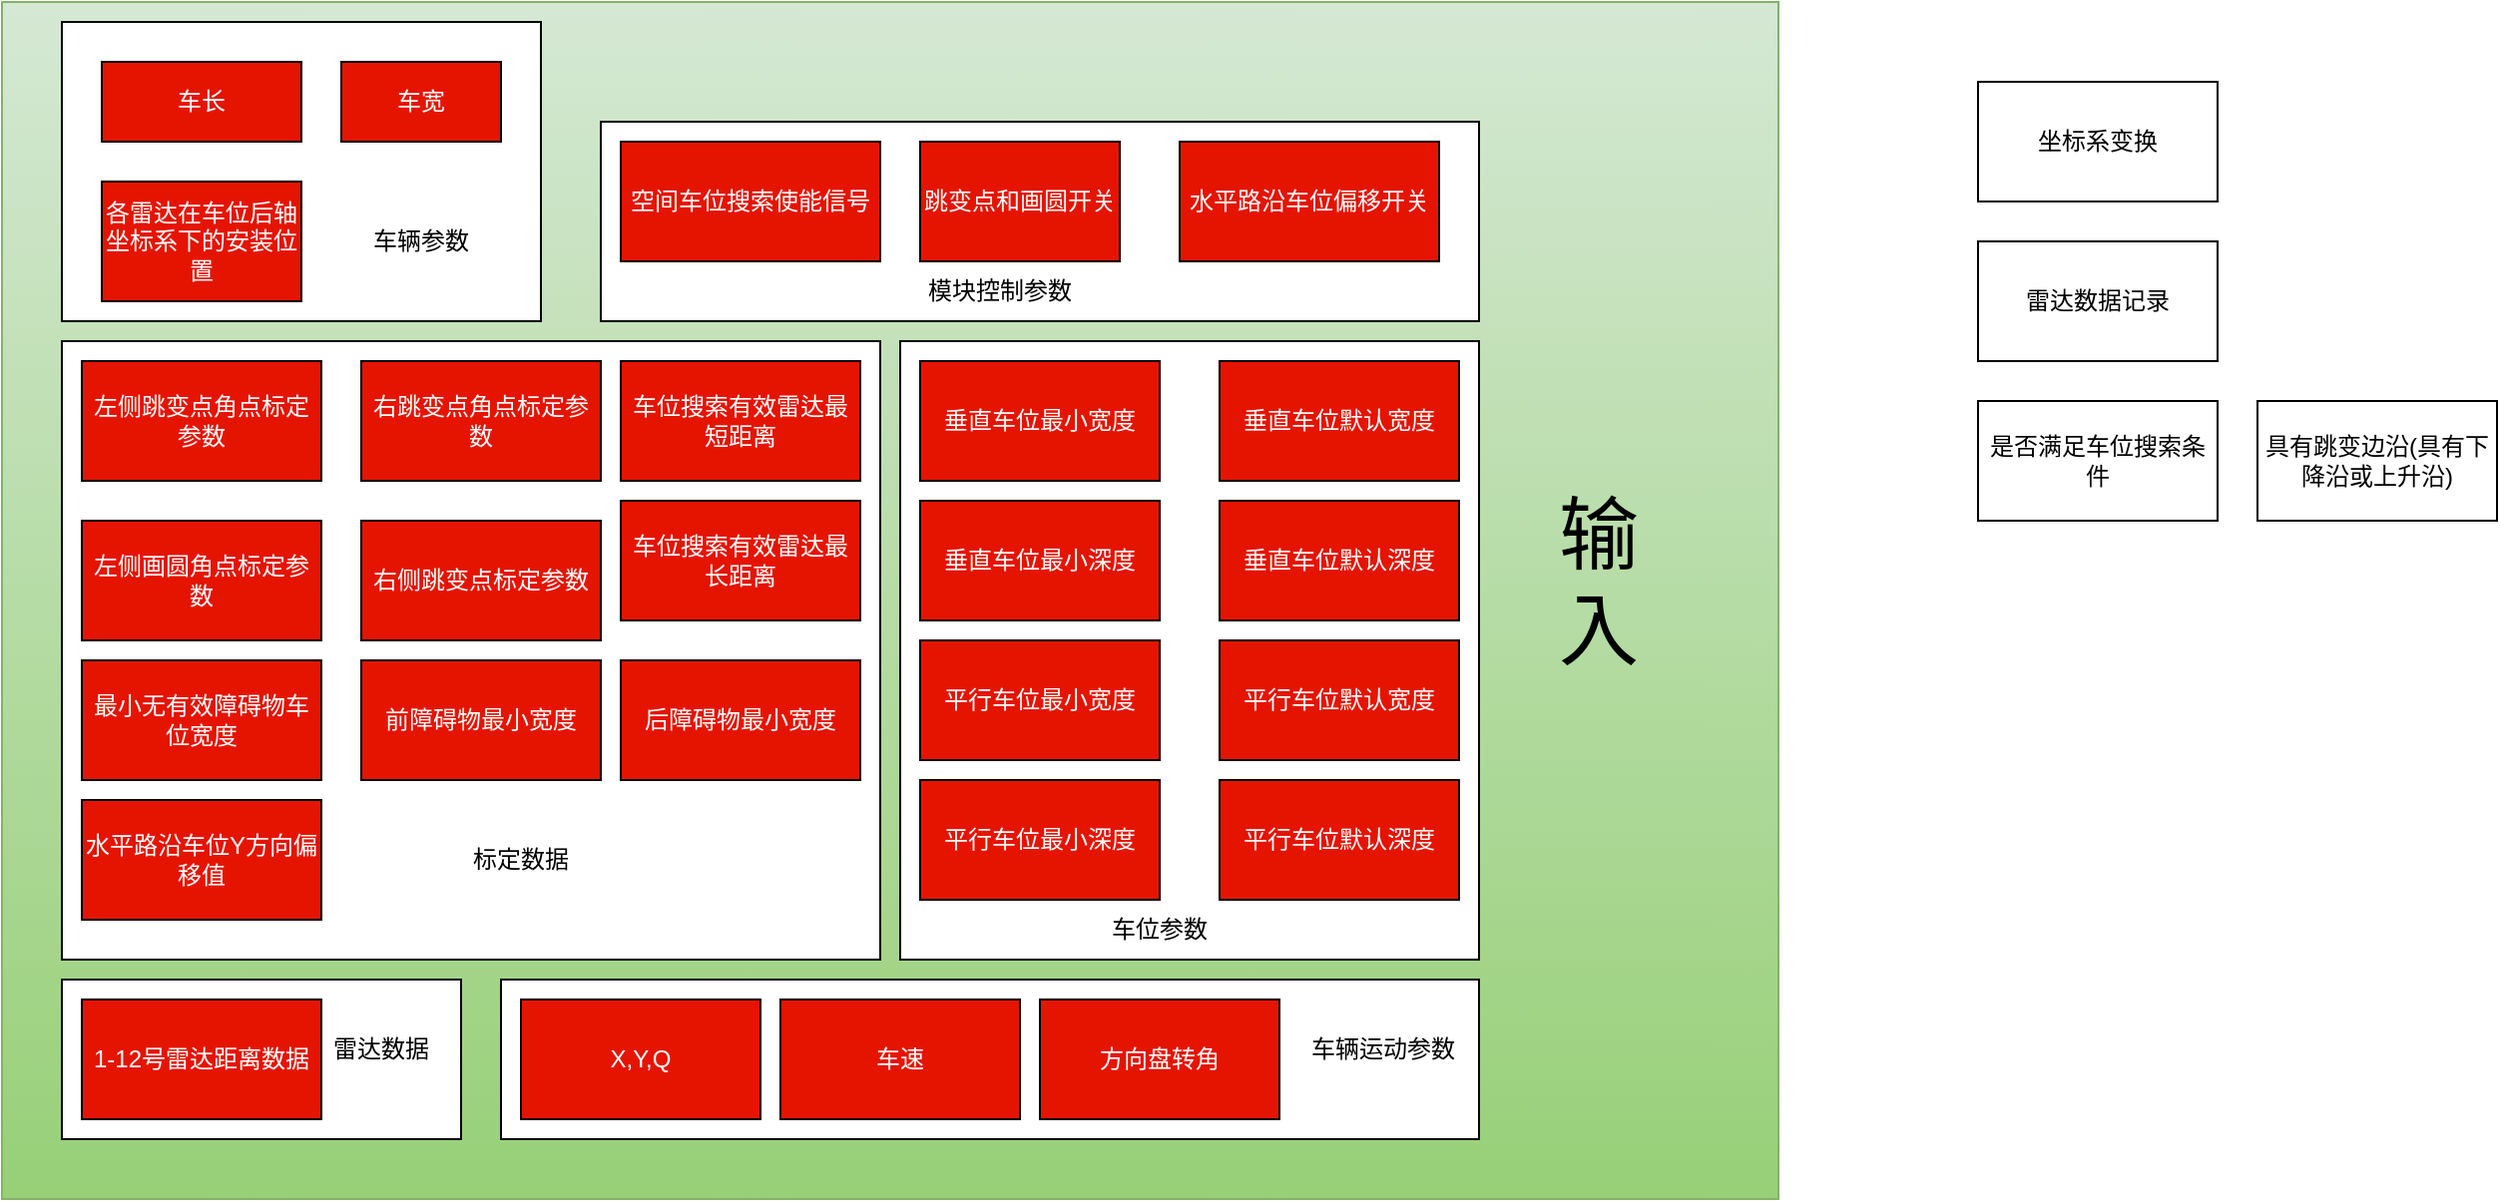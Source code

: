 <mxfile version="21.0.6" type="github" pages="4">
  <diagram name="空间车位搜索" id="rTubMK2wZoEOYcJF3hK4">
    <mxGraphModel dx="1424" dy="720" grid="1" gridSize="10" guides="1" tooltips="1" connect="1" arrows="1" fold="1" page="1" pageScale="1" pageWidth="827" pageHeight="1169" math="0" shadow="0">
      <root>
        <mxCell id="0" />
        <mxCell id="1" parent="0" />
        <mxCell id="_BkGIYK7mURFWtTrtGZU-67" value="" style="rounded=0;whiteSpace=wrap;html=1;fillColor=#d5e8d4;strokeColor=#82b366;gradientColor=#97d077;" vertex="1" parent="1">
          <mxGeometry x="210" width="890" height="600" as="geometry" />
        </mxCell>
        <mxCell id="_BkGIYK7mURFWtTrtGZU-66" value="" style="group" vertex="1" connectable="0" parent="1">
          <mxGeometry x="240" y="10" width="710" height="560" as="geometry" />
        </mxCell>
        <mxCell id="_BkGIYK7mURFWtTrtGZU-1" value="" style="rounded=0;whiteSpace=wrap;html=1;" vertex="1" parent="_BkGIYK7mURFWtTrtGZU-66">
          <mxGeometry width="240" height="150" as="geometry" />
        </mxCell>
        <mxCell id="_BkGIYK7mURFWtTrtGZU-8" value="车长" style="rounded=0;whiteSpace=wrap;html=1;fillColor=#e51400;fontColor=#ffffff;strokeColor=default;strokeWidth=1;" vertex="1" parent="_BkGIYK7mURFWtTrtGZU-66">
          <mxGeometry x="20" y="20" width="100" height="40" as="geometry" />
        </mxCell>
        <mxCell id="_BkGIYK7mURFWtTrtGZU-9" value="车宽" style="rounded=0;whiteSpace=wrap;html=1;fillColor=#e51400;fontColor=#ffffff;strokeColor=#000000;strokeWidth=1;" vertex="1" parent="_BkGIYK7mURFWtTrtGZU-66">
          <mxGeometry x="140" y="20" width="80" height="40" as="geometry" />
        </mxCell>
        <mxCell id="_BkGIYK7mURFWtTrtGZU-10" value="各雷达在车位后轴坐标系下的安装位置" style="rounded=0;whiteSpace=wrap;html=1;fillColor=#e51400;fontColor=#ffffff;strokeColor=#000000;" vertex="1" parent="_BkGIYK7mURFWtTrtGZU-66">
          <mxGeometry x="20" y="80" width="100" height="60" as="geometry" />
        </mxCell>
        <mxCell id="_BkGIYK7mURFWtTrtGZU-11" value="车辆参数" style="text;html=1;strokeColor=none;fillColor=none;align=center;verticalAlign=middle;whiteSpace=wrap;rounded=0;" vertex="1" parent="_BkGIYK7mURFWtTrtGZU-66">
          <mxGeometry x="150" y="95" width="60" height="30" as="geometry" />
        </mxCell>
        <mxCell id="_BkGIYK7mURFWtTrtGZU-58" value="" style="group" vertex="1" connectable="0" parent="_BkGIYK7mURFWtTrtGZU-66">
          <mxGeometry x="270" y="50" width="440" height="100" as="geometry" />
        </mxCell>
        <mxCell id="_BkGIYK7mURFWtTrtGZU-2" value="" style="rounded=0;whiteSpace=wrap;html=1;" vertex="1" parent="_BkGIYK7mURFWtTrtGZU-58">
          <mxGeometry width="440" height="100" as="geometry" />
        </mxCell>
        <mxCell id="_BkGIYK7mURFWtTrtGZU-12" value="空间车位搜索使能信号" style="rounded=0;whiteSpace=wrap;html=1;fillColor=#e51400;fontColor=#ffffff;strokeColor=#000000;" vertex="1" parent="_BkGIYK7mURFWtTrtGZU-58">
          <mxGeometry x="10" y="10" width="130" height="60" as="geometry" />
        </mxCell>
        <mxCell id="_BkGIYK7mURFWtTrtGZU-13" value="模块控制参数" style="text;html=1;strokeColor=none;fillColor=none;align=center;verticalAlign=middle;whiteSpace=wrap;rounded=0;" vertex="1" parent="_BkGIYK7mURFWtTrtGZU-58">
          <mxGeometry x="160" y="70" width="80" height="30" as="geometry" />
        </mxCell>
        <mxCell id="_BkGIYK7mURFWtTrtGZU-15" value="跳变点和画圆开关" style="rounded=0;whiteSpace=wrap;html=1;fillColor=#e51400;fontColor=#ffffff;strokeColor=#000000;" vertex="1" parent="_BkGIYK7mURFWtTrtGZU-58">
          <mxGeometry x="160" y="10" width="100" height="60" as="geometry" />
        </mxCell>
        <mxCell id="_BkGIYK7mURFWtTrtGZU-28" value="水平路沿车位偏移开关" style="rounded=0;whiteSpace=wrap;html=1;fillColor=#e51400;fontColor=#ffffff;strokeColor=#000000;" vertex="1" parent="_BkGIYK7mURFWtTrtGZU-58">
          <mxGeometry x="290" y="10" width="130" height="60" as="geometry" />
        </mxCell>
        <mxCell id="_BkGIYK7mURFWtTrtGZU-59" value="" style="group" vertex="1" connectable="0" parent="_BkGIYK7mURFWtTrtGZU-66">
          <mxGeometry y="160" width="410" height="310" as="geometry" />
        </mxCell>
        <mxCell id="_BkGIYK7mURFWtTrtGZU-19" value="" style="rounded=0;whiteSpace=wrap;html=1;" vertex="1" parent="_BkGIYK7mURFWtTrtGZU-59">
          <mxGeometry width="410" height="310" as="geometry" />
        </mxCell>
        <mxCell id="_BkGIYK7mURFWtTrtGZU-14" value="左侧跳变点角点标定参数" style="rounded=0;whiteSpace=wrap;html=1;fillColor=#e51400;fontColor=#ffffff;strokeColor=#000000;" vertex="1" parent="_BkGIYK7mURFWtTrtGZU-59">
          <mxGeometry x="10" y="10" width="120" height="60" as="geometry" />
        </mxCell>
        <mxCell id="_BkGIYK7mURFWtTrtGZU-16" value="右跳变点角点标定参数" style="rounded=0;whiteSpace=wrap;html=1;fillColor=#e51400;fontColor=#ffffff;strokeColor=#000000;" vertex="1" parent="_BkGIYK7mURFWtTrtGZU-59">
          <mxGeometry x="150" y="10" width="120" height="60" as="geometry" />
        </mxCell>
        <mxCell id="_BkGIYK7mURFWtTrtGZU-17" value="左侧画圆角点标定参数" style="rounded=0;whiteSpace=wrap;html=1;fillColor=#e51400;fontColor=#ffffff;strokeColor=#000000;" vertex="1" parent="_BkGIYK7mURFWtTrtGZU-59">
          <mxGeometry x="10" y="90" width="120" height="60" as="geometry" />
        </mxCell>
        <mxCell id="_BkGIYK7mURFWtTrtGZU-18" value="右侧跳变点标定参数" style="rounded=0;whiteSpace=wrap;html=1;fillColor=#e51400;fontColor=#ffffff;strokeColor=#000000;" vertex="1" parent="_BkGIYK7mURFWtTrtGZU-59">
          <mxGeometry x="150" y="90" width="120" height="60" as="geometry" />
        </mxCell>
        <mxCell id="_BkGIYK7mURFWtTrtGZU-20" value="标定数据" style="text;html=1;strokeColor=none;fillColor=none;align=center;verticalAlign=middle;whiteSpace=wrap;rounded=0;" vertex="1" parent="_BkGIYK7mURFWtTrtGZU-59">
          <mxGeometry x="200" y="245" width="60" height="30" as="geometry" />
        </mxCell>
        <mxCell id="_BkGIYK7mURFWtTrtGZU-23" value="最小无有效障碍物车位宽度" style="rounded=0;whiteSpace=wrap;html=1;fillColor=#e51400;fontColor=#ffffff;strokeColor=#000000;" vertex="1" parent="_BkGIYK7mURFWtTrtGZU-59">
          <mxGeometry x="10" y="160" width="120" height="60" as="geometry" />
        </mxCell>
        <mxCell id="_BkGIYK7mURFWtTrtGZU-24" value="前障碍物最小宽度" style="rounded=0;whiteSpace=wrap;html=1;fillColor=#e51400;fontColor=#ffffff;strokeColor=#000000;" vertex="1" parent="_BkGIYK7mURFWtTrtGZU-59">
          <mxGeometry x="150" y="160" width="120" height="60" as="geometry" />
        </mxCell>
        <mxCell id="_BkGIYK7mURFWtTrtGZU-25" value="后障碍物最小宽度" style="rounded=0;whiteSpace=wrap;html=1;fillColor=#e51400;fontColor=#ffffff;strokeColor=#000000;" vertex="1" parent="_BkGIYK7mURFWtTrtGZU-59">
          <mxGeometry x="280" y="160" width="120" height="60" as="geometry" />
        </mxCell>
        <mxCell id="_BkGIYK7mURFWtTrtGZU-26" value="车位搜索有效雷达最短距离" style="rounded=0;whiteSpace=wrap;html=1;fillColor=#e51400;fontColor=#ffffff;strokeColor=#000000;" vertex="1" parent="_BkGIYK7mURFWtTrtGZU-59">
          <mxGeometry x="280" y="10" width="120" height="60" as="geometry" />
        </mxCell>
        <mxCell id="_BkGIYK7mURFWtTrtGZU-27" value="车位搜索有效雷达最长距离" style="rounded=0;whiteSpace=wrap;html=1;fillColor=#e51400;fontColor=#ffffff;strokeColor=#000000;" vertex="1" parent="_BkGIYK7mURFWtTrtGZU-59">
          <mxGeometry x="280" y="80" width="120" height="60" as="geometry" />
        </mxCell>
        <mxCell id="_BkGIYK7mURFWtTrtGZU-30" value="水平路沿车位Y方向偏移值" style="rounded=0;whiteSpace=wrap;html=1;fillColor=#e51400;fontColor=#ffffff;strokeColor=#000000;" vertex="1" parent="_BkGIYK7mURFWtTrtGZU-59">
          <mxGeometry x="10" y="230" width="120" height="60" as="geometry" />
        </mxCell>
        <mxCell id="_BkGIYK7mURFWtTrtGZU-44" value="" style="rounded=0;whiteSpace=wrap;html=1;" vertex="1" parent="_BkGIYK7mURFWtTrtGZU-66">
          <mxGeometry x="420" y="160" width="290" height="310" as="geometry" />
        </mxCell>
        <mxCell id="_BkGIYK7mURFWtTrtGZU-32" value="垂直车位最小宽度" style="rounded=0;whiteSpace=wrap;html=1;fillColor=#e51400;fontColor=#ffffff;strokeColor=#000000;" vertex="1" parent="_BkGIYK7mURFWtTrtGZU-66">
          <mxGeometry x="430" y="170" width="120" height="60" as="geometry" />
        </mxCell>
        <mxCell id="_BkGIYK7mURFWtTrtGZU-34" value="垂直车位默认宽度" style="rounded=0;whiteSpace=wrap;html=1;fillColor=#e51400;fontColor=#ffffff;strokeColor=#000000;" vertex="1" parent="_BkGIYK7mURFWtTrtGZU-66">
          <mxGeometry x="580" y="170" width="120" height="60" as="geometry" />
        </mxCell>
        <mxCell id="_BkGIYK7mURFWtTrtGZU-35" value="平行车位最小宽度" style="rounded=0;whiteSpace=wrap;html=1;fillColor=#e51400;fontColor=#ffffff;strokeColor=#000000;" vertex="1" parent="_BkGIYK7mURFWtTrtGZU-66">
          <mxGeometry x="430" y="310" width="120" height="60" as="geometry" />
        </mxCell>
        <mxCell id="_BkGIYK7mURFWtTrtGZU-36" value="平行车位最小深度" style="rounded=0;whiteSpace=wrap;html=1;fillColor=#e51400;fontColor=#ffffff;strokeColor=#000000;" vertex="1" parent="_BkGIYK7mURFWtTrtGZU-66">
          <mxGeometry x="430" y="380" width="120" height="60" as="geometry" />
        </mxCell>
        <mxCell id="_BkGIYK7mURFWtTrtGZU-38" value="平行车位默认宽度" style="rounded=0;whiteSpace=wrap;html=1;fillColor=#e51400;fontColor=#ffffff;strokeColor=#000000;" vertex="1" parent="_BkGIYK7mURFWtTrtGZU-66">
          <mxGeometry x="580" y="310" width="120" height="60" as="geometry" />
        </mxCell>
        <mxCell id="_BkGIYK7mURFWtTrtGZU-40" value="平行车位默认深度" style="rounded=0;whiteSpace=wrap;html=1;fillColor=#e51400;fontColor=#ffffff;strokeColor=#000000;" vertex="1" parent="_BkGIYK7mURFWtTrtGZU-66">
          <mxGeometry x="580" y="380" width="120" height="60" as="geometry" />
        </mxCell>
        <mxCell id="_BkGIYK7mURFWtTrtGZU-41" value="垂直车位默认深度" style="rounded=0;whiteSpace=wrap;html=1;fillColor=#e51400;fontColor=#ffffff;strokeColor=#000000;" vertex="1" parent="_BkGIYK7mURFWtTrtGZU-66">
          <mxGeometry x="580" y="240" width="120" height="60" as="geometry" />
        </mxCell>
        <mxCell id="_BkGIYK7mURFWtTrtGZU-43" value="垂直车位最小深度" style="rounded=0;whiteSpace=wrap;html=1;fillColor=#e51400;fontColor=#ffffff;strokeColor=#000000;" vertex="1" parent="_BkGIYK7mURFWtTrtGZU-66">
          <mxGeometry x="430" y="240" width="120" height="60" as="geometry" />
        </mxCell>
        <mxCell id="_BkGIYK7mURFWtTrtGZU-45" value="车位参数" style="text;html=1;strokeColor=none;fillColor=none;align=center;verticalAlign=middle;whiteSpace=wrap;rounded=0;" vertex="1" parent="_BkGIYK7mURFWtTrtGZU-66">
          <mxGeometry x="520" y="440" width="60" height="30" as="geometry" />
        </mxCell>
        <mxCell id="_BkGIYK7mURFWtTrtGZU-64" value="" style="group" vertex="1" connectable="0" parent="_BkGIYK7mURFWtTrtGZU-66">
          <mxGeometry x="220" y="480" width="490" height="80" as="geometry" />
        </mxCell>
        <mxCell id="_BkGIYK7mURFWtTrtGZU-56" value="" style="rounded=0;whiteSpace=wrap;html=1;" vertex="1" parent="_BkGIYK7mURFWtTrtGZU-64">
          <mxGeometry width="490" height="80" as="geometry" />
        </mxCell>
        <mxCell id="_BkGIYK7mURFWtTrtGZU-53" value="X,Y,Q" style="rounded=0;whiteSpace=wrap;html=1;fillColor=#e51400;fontColor=#ffffff;strokeColor=#000000;" vertex="1" parent="_BkGIYK7mURFWtTrtGZU-64">
          <mxGeometry x="10" y="10" width="120" height="60" as="geometry" />
        </mxCell>
        <mxCell id="_BkGIYK7mURFWtTrtGZU-54" value="车速" style="rounded=0;whiteSpace=wrap;html=1;fillColor=#e51400;fontColor=#ffffff;strokeColor=#000000;" vertex="1" parent="_BkGIYK7mURFWtTrtGZU-64">
          <mxGeometry x="140" y="10" width="120" height="60" as="geometry" />
        </mxCell>
        <mxCell id="_BkGIYK7mURFWtTrtGZU-55" value="方向盘转角" style="rounded=0;whiteSpace=wrap;html=1;fillColor=#e51400;fontColor=#ffffff;strokeColor=#000000;" vertex="1" parent="_BkGIYK7mURFWtTrtGZU-64">
          <mxGeometry x="270" y="10" width="120" height="60" as="geometry" />
        </mxCell>
        <mxCell id="_BkGIYK7mURFWtTrtGZU-57" value="车辆运动参数" style="text;html=1;strokeColor=none;fillColor=none;align=center;verticalAlign=middle;whiteSpace=wrap;rounded=0;" vertex="1" parent="_BkGIYK7mURFWtTrtGZU-64">
          <mxGeometry x="394" y="20" width="96" height="30" as="geometry" />
        </mxCell>
        <mxCell id="_BkGIYK7mURFWtTrtGZU-65" value="" style="group" vertex="1" connectable="0" parent="_BkGIYK7mURFWtTrtGZU-66">
          <mxGeometry y="480" width="200" height="80" as="geometry" />
        </mxCell>
        <mxCell id="_BkGIYK7mURFWtTrtGZU-49" value="" style="rounded=0;whiteSpace=wrap;html=1;" vertex="1" parent="_BkGIYK7mURFWtTrtGZU-65">
          <mxGeometry width="200" height="80" as="geometry" />
        </mxCell>
        <mxCell id="_BkGIYK7mURFWtTrtGZU-47" value="1-12号雷达距离数据" style="rounded=0;whiteSpace=wrap;html=1;fillColor=#e51400;fontColor=#ffffff;strokeColor=#000000;" vertex="1" parent="_BkGIYK7mURFWtTrtGZU-65">
          <mxGeometry x="10" y="10" width="120" height="60" as="geometry" />
        </mxCell>
        <mxCell id="_BkGIYK7mURFWtTrtGZU-50" value="雷达数据" style="text;html=1;strokeColor=none;fillColor=none;align=center;verticalAlign=middle;whiteSpace=wrap;rounded=0;" vertex="1" parent="_BkGIYK7mURFWtTrtGZU-65">
          <mxGeometry x="130" y="20" width="60" height="30" as="geometry" />
        </mxCell>
        <mxCell id="_BkGIYK7mURFWtTrtGZU-68" value="&lt;font style=&quot;font-size: 40px;&quot;&gt;输入&lt;br&gt;&lt;/font&gt;" style="text;html=1;strokeColor=none;fillColor=none;align=center;verticalAlign=middle;whiteSpace=wrap;rounded=0;" vertex="1" parent="1">
          <mxGeometry x="980" y="275" width="60" height="30" as="geometry" />
        </mxCell>
        <mxCell id="_BkGIYK7mURFWtTrtGZU-70" value="坐标系变换" style="rounded=0;whiteSpace=wrap;html=1;" vertex="1" parent="1">
          <mxGeometry x="1200" y="40" width="120" height="60" as="geometry" />
        </mxCell>
        <mxCell id="_BkGIYK7mURFWtTrtGZU-71" value="雷达数据记录" style="rounded=0;whiteSpace=wrap;html=1;" vertex="1" parent="1">
          <mxGeometry x="1200" y="120" width="120" height="60" as="geometry" />
        </mxCell>
        <mxCell id="_BkGIYK7mURFWtTrtGZU-72" value="是否满足车位搜索条件" style="rounded=0;whiteSpace=wrap;html=1;" vertex="1" parent="1">
          <mxGeometry x="1200" y="200" width="120" height="60" as="geometry" />
        </mxCell>
        <mxCell id="_BkGIYK7mURFWtTrtGZU-74" value="具有跳变边沿(具有下降沿或上升沿)" style="rounded=0;whiteSpace=wrap;html=1;" vertex="1" parent="1">
          <mxGeometry x="1340" y="200" width="120" height="60" as="geometry" />
        </mxCell>
      </root>
    </mxGraphModel>
  </diagram>
  <diagram id="wIggkck0ZkFo2g9gGhRl" name="一级融合">
    <mxGraphModel dx="1210" dy="612" grid="1" gridSize="10" guides="1" tooltips="1" connect="1" arrows="1" fold="1" page="1" pageScale="1" pageWidth="827" pageHeight="1169" math="0" shadow="0">
      <root>
        <mxCell id="0" />
        <mxCell id="1" parent="0" />
      </root>
    </mxGraphModel>
  </diagram>
  <diagram id="Kwn7oyu2T2cvSMA2chV_" name="二级融合">
    <mxGraphModel dx="1210" dy="612" grid="1" gridSize="10" guides="1" tooltips="1" connect="1" arrows="1" fold="1" page="1" pageScale="1" pageWidth="827" pageHeight="1169" math="0" shadow="0">
      <root>
        <mxCell id="0" />
        <mxCell id="1" parent="0" />
      </root>
    </mxGraphModel>
  </diagram>
  <diagram id="yD4RO-0tTq7VEkZo4QJI" name="视觉预处理">
    <mxGraphModel dx="1210" dy="612" grid="1" gridSize="10" guides="1" tooltips="1" connect="1" arrows="1" fold="1" page="1" pageScale="1" pageWidth="827" pageHeight="1169" math="0" shadow="0">
      <root>
        <mxCell id="0" />
        <mxCell id="1" parent="0" />
      </root>
    </mxGraphModel>
  </diagram>
</mxfile>
